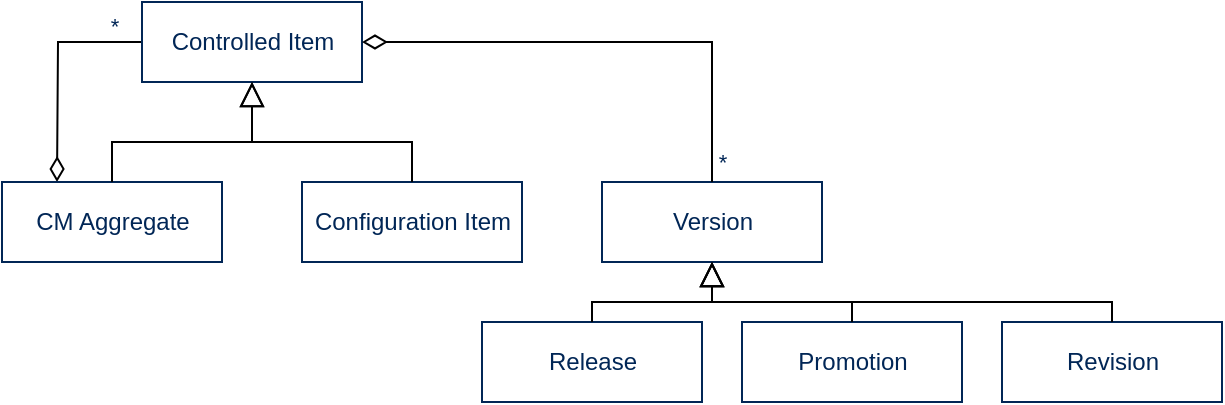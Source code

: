 <mxfile version="13.7.9" type="github"><diagram id="mW7YW3U4538J2U-uogiI" name="Page-1"><mxGraphModel dx="770" dy="764" grid="1" gridSize="10" guides="1" tooltips="1" connect="1" arrows="1" fold="1" page="1" pageScale="1" pageWidth="827" pageHeight="1169" math="0" shadow="0"><root><mxCell id="0"/><mxCell id="1" parent="0"/><mxCell id="94n4iXLQpMmo2gylNXlQ-1" value="" style="endArrow=diamondThin;endFill=0;endSize=10;html=1;entryX=0.25;entryY=0;entryDx=0;entryDy=0;startSize=10;exitX=0;exitY=0.5;exitDx=0;exitDy=0;spacing=6;rounded=0;" edge="1" parent="1" source="94n4iXLQpMmo2gylNXlQ-2" target="94n4iXLQpMmo2gylNXlQ-3"><mxGeometry width="160" relative="1" as="geometry"><mxPoint x="185" y="170" as="sourcePoint"/><mxPoint x="490" y="390" as="targetPoint"/><Array as="points"><mxPoint x="158" y="180"/></Array></mxGeometry></mxCell><mxCell id="94n4iXLQpMmo2gylNXlQ-5" value="*" style="edgeLabel;html=1;align=center;verticalAlign=middle;resizable=0;points=[];fontColor=#012656;" vertex="1" connectable="0" parent="94n4iXLQpMmo2gylNXlQ-1"><mxGeometry x="-0.739" y="-3" relative="1" as="geometry"><mxPoint y="-5" as="offset"/></mxGeometry></mxCell><mxCell id="94n4iXLQpMmo2gylNXlQ-2" value="Controlled Item" style="html=1;strokeColor=#012656;fillColor=none;fontColor=#012656;" vertex="1" parent="1"><mxGeometry x="200" y="160" width="110" height="40" as="geometry"/></mxCell><mxCell id="94n4iXLQpMmo2gylNXlQ-3" value="CM Aggregate" style="html=1;strokeColor=#012656;fillColor=none;fontColor=#012656;" vertex="1" parent="1"><mxGeometry x="130" y="250" width="110" height="40" as="geometry"/></mxCell><mxCell id="94n4iXLQpMmo2gylNXlQ-4" value="Configuration Item" style="html=1;strokeColor=#012656;fillColor=none;fontColor=#012656;" vertex="1" parent="1"><mxGeometry x="280" y="250" width="110" height="40" as="geometry"/></mxCell><mxCell id="94n4iXLQpMmo2gylNXlQ-6" value="" style="endArrow=block;endSize=10;endFill=0;html=1;fontColor=#012656;entryX=0.5;entryY=1;entryDx=0;entryDy=0;exitX=0.5;exitY=0;exitDx=0;exitDy=0;rounded=0;" edge="1" parent="1" source="94n4iXLQpMmo2gylNXlQ-3" target="94n4iXLQpMmo2gylNXlQ-2"><mxGeometry x="0.154" width="160" relative="1" as="geometry"><mxPoint x="200" y="390" as="sourcePoint"/><mxPoint x="360" y="390" as="targetPoint"/><Array as="points"><mxPoint x="185" y="230"/><mxPoint x="255" y="230"/></Array><mxPoint as="offset"/></mxGeometry></mxCell><mxCell id="94n4iXLQpMmo2gylNXlQ-7" value="" style="endArrow=block;endSize=10;endFill=0;html=1;fontColor=#012656;entryX=0.5;entryY=1;entryDx=0;entryDy=0;exitX=0.5;exitY=0;exitDx=0;exitDy=0;rounded=0;" edge="1" parent="1" source="94n4iXLQpMmo2gylNXlQ-4" target="94n4iXLQpMmo2gylNXlQ-2"><mxGeometry x="0.154" width="160" relative="1" as="geometry"><mxPoint x="195" y="270" as="sourcePoint"/><mxPoint x="265" y="210" as="targetPoint"/><Array as="points"><mxPoint x="335" y="230"/><mxPoint x="255" y="230"/></Array><mxPoint as="offset"/></mxGeometry></mxCell><mxCell id="94n4iXLQpMmo2gylNXlQ-8" value="Version" style="html=1;strokeColor=#012656;fillColor=none;fontColor=#012656;" vertex="1" parent="1"><mxGeometry x="430" y="250" width="110" height="40" as="geometry"/></mxCell><mxCell id="94n4iXLQpMmo2gylNXlQ-9" value="" style="endArrow=diamondThin;endFill=0;endSize=10;html=1;entryX=1;entryY=0.5;entryDx=0;entryDy=0;startSize=10;exitX=0.5;exitY=0;exitDx=0;exitDy=0;spacing=6;rounded=0;" edge="1" parent="1" source="94n4iXLQpMmo2gylNXlQ-8" target="94n4iXLQpMmo2gylNXlQ-2"><mxGeometry width="160" relative="1" as="geometry"><mxPoint x="210" y="190" as="sourcePoint"/><mxPoint x="167.5" y="260" as="targetPoint"/><Array as="points"><mxPoint x="485" y="180"/></Array></mxGeometry></mxCell><mxCell id="94n4iXLQpMmo2gylNXlQ-10" value="*" style="edgeLabel;html=1;align=center;verticalAlign=middle;resizable=0;points=[];fontColor=#012656;" vertex="1" connectable="0" parent="94n4iXLQpMmo2gylNXlQ-9"><mxGeometry x="-0.739" y="-3" relative="1" as="geometry"><mxPoint x="2" y="22" as="offset"/></mxGeometry></mxCell><mxCell id="94n4iXLQpMmo2gylNXlQ-13" value="Release" style="html=1;strokeColor=#012656;fillColor=none;fontColor=#012656;" vertex="1" parent="1"><mxGeometry x="370" y="320" width="110" height="40" as="geometry"/></mxCell><mxCell id="94n4iXLQpMmo2gylNXlQ-14" value="Promotion" style="html=1;strokeColor=#012656;fillColor=none;fontColor=#012656;" vertex="1" parent="1"><mxGeometry x="500" y="320" width="110" height="40" as="geometry"/></mxCell><mxCell id="94n4iXLQpMmo2gylNXlQ-15" value="Revision" style="html=1;strokeColor=#012656;fillColor=none;fontColor=#012656;" vertex="1" parent="1"><mxGeometry x="630" y="320" width="110" height="40" as="geometry"/></mxCell><mxCell id="94n4iXLQpMmo2gylNXlQ-16" value="" style="endArrow=block;endSize=10;endFill=0;html=1;fontColor=#012656;entryX=0.5;entryY=1;entryDx=0;entryDy=0;rounded=0;exitX=0.5;exitY=0;exitDx=0;exitDy=0;" edge="1" parent="1" source="94n4iXLQpMmo2gylNXlQ-15" target="94n4iXLQpMmo2gylNXlQ-8"><mxGeometry x="0.154" width="160" relative="1" as="geometry"><mxPoint x="690" y="320" as="sourcePoint"/><mxPoint x="600" y="270" as="targetPoint"/><Array as="points"><mxPoint x="685" y="310"/><mxPoint x="485" y="310"/></Array><mxPoint as="offset"/></mxGeometry></mxCell><mxCell id="94n4iXLQpMmo2gylNXlQ-17" value="" style="endArrow=block;endSize=10;endFill=0;html=1;fontColor=#012656;entryX=0.5;entryY=1;entryDx=0;entryDy=0;rounded=0;exitX=0.5;exitY=0;exitDx=0;exitDy=0;" edge="1" parent="1" source="94n4iXLQpMmo2gylNXlQ-14" target="94n4iXLQpMmo2gylNXlQ-8"><mxGeometry x="0.154" width="160" relative="1" as="geometry"><mxPoint x="560" y="330" as="sourcePoint"/><mxPoint x="360" y="290" as="targetPoint"/><Array as="points"><mxPoint x="555" y="310"/><mxPoint x="485" y="310"/></Array><mxPoint as="offset"/></mxGeometry></mxCell><mxCell id="94n4iXLQpMmo2gylNXlQ-18" value="" style="endArrow=block;endSize=10;endFill=0;html=1;fontColor=#012656;entryX=0.5;entryY=1;entryDx=0;entryDy=0;rounded=0;exitX=0.5;exitY=0;exitDx=0;exitDy=0;" edge="1" parent="1" source="94n4iXLQpMmo2gylNXlQ-13" target="94n4iXLQpMmo2gylNXlQ-8"><mxGeometry x="0.154" width="160" relative="1" as="geometry"><mxPoint x="570" y="340" as="sourcePoint"/><mxPoint x="495" y="300" as="targetPoint"/><Array as="points"><mxPoint x="425" y="310"/><mxPoint x="460" y="310"/><mxPoint x="485" y="310"/></Array><mxPoint as="offset"/></mxGeometry></mxCell></root></mxGraphModel></diagram></mxfile>